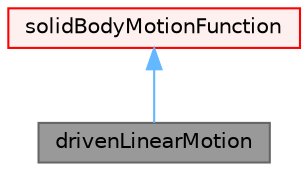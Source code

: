 digraph "drivenLinearMotion"
{
 // LATEX_PDF_SIZE
  bgcolor="transparent";
  edge [fontname=Helvetica,fontsize=10,labelfontname=Helvetica,labelfontsize=10];
  node [fontname=Helvetica,fontsize=10,shape=box,height=0.2,width=0.4];
  Node1 [id="Node000001",label="drivenLinearMotion",height=0.2,width=0.4,color="gray40", fillcolor="grey60", style="filled", fontcolor="black",tooltip="Variable velocity displacement. The velocity is read from a uniformVectorField from the time registry..."];
  Node2 -> Node1 [id="edge1_Node000001_Node000002",dir="back",color="steelblue1",style="solid",tooltip=" "];
  Node2 [id="Node000002",label="solidBodyMotionFunction",height=0.2,width=0.4,color="red", fillcolor="#FFF0F0", style="filled",URL="$classFoam_1_1solidBodyMotionFunction.html",tooltip="Base class for defining solid-body motions."];
}
